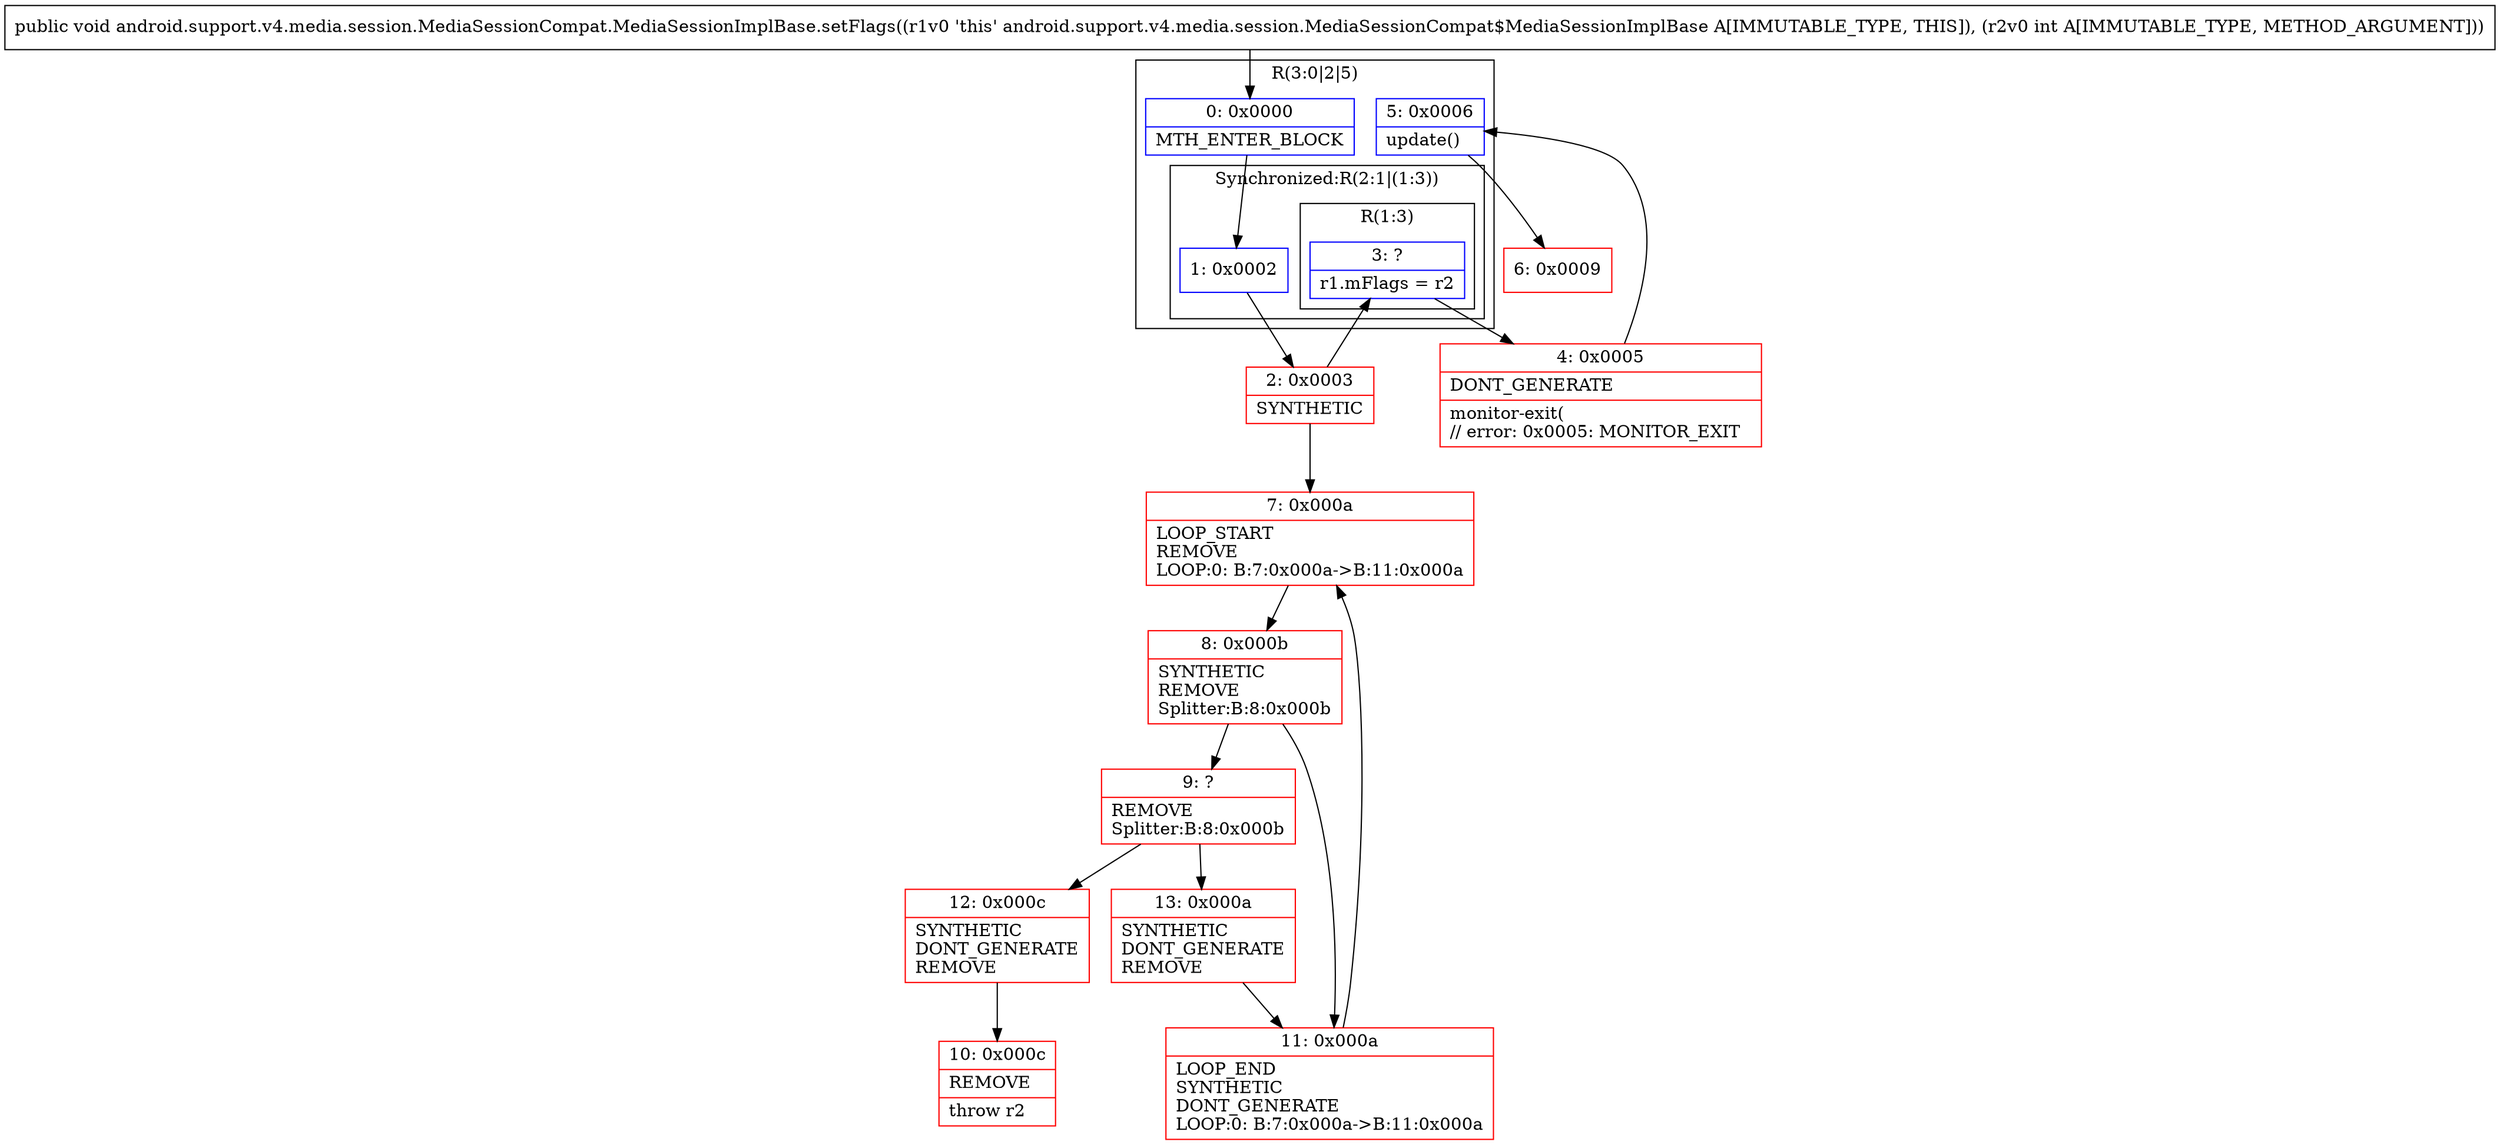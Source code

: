 digraph "CFG forandroid.support.v4.media.session.MediaSessionCompat.MediaSessionImplBase.setFlags(I)V" {
subgraph cluster_Region_417669892 {
label = "R(3:0|2|5)";
node [shape=record,color=blue];
Node_0 [shape=record,label="{0\:\ 0x0000|MTH_ENTER_BLOCK\l}"];
subgraph cluster_SynchronizedRegion_2077527332 {
label = "Synchronized:R(2:1|(1:3))";
node [shape=record,color=blue];
Node_1 [shape=record,label="{1\:\ 0x0002}"];
subgraph cluster_Region_1067384321 {
label = "R(1:3)";
node [shape=record,color=blue];
Node_3 [shape=record,label="{3\:\ ?|r1.mFlags = r2\l}"];
}
}
Node_5 [shape=record,label="{5\:\ 0x0006|update()\l}"];
}
Node_2 [shape=record,color=red,label="{2\:\ 0x0003|SYNTHETIC\l}"];
Node_4 [shape=record,color=red,label="{4\:\ 0x0005|DONT_GENERATE\l|monitor\-exit(\l\/\/ error: 0x0005: MONITOR_EXIT  \l}"];
Node_6 [shape=record,color=red,label="{6\:\ 0x0009}"];
Node_7 [shape=record,color=red,label="{7\:\ 0x000a|LOOP_START\lREMOVE\lLOOP:0: B:7:0x000a\-\>B:11:0x000a\l}"];
Node_8 [shape=record,color=red,label="{8\:\ 0x000b|SYNTHETIC\lREMOVE\lSplitter:B:8:0x000b\l}"];
Node_9 [shape=record,color=red,label="{9\:\ ?|REMOVE\lSplitter:B:8:0x000b\l}"];
Node_10 [shape=record,color=red,label="{10\:\ 0x000c|REMOVE\l|throw r2\l}"];
Node_11 [shape=record,color=red,label="{11\:\ 0x000a|LOOP_END\lSYNTHETIC\lDONT_GENERATE\lLOOP:0: B:7:0x000a\-\>B:11:0x000a\l}"];
Node_12 [shape=record,color=red,label="{12\:\ 0x000c|SYNTHETIC\lDONT_GENERATE\lREMOVE\l}"];
Node_13 [shape=record,color=red,label="{13\:\ 0x000a|SYNTHETIC\lDONT_GENERATE\lREMOVE\l}"];
MethodNode[shape=record,label="{public void android.support.v4.media.session.MediaSessionCompat.MediaSessionImplBase.setFlags((r1v0 'this' android.support.v4.media.session.MediaSessionCompat$MediaSessionImplBase A[IMMUTABLE_TYPE, THIS]), (r2v0 int A[IMMUTABLE_TYPE, METHOD_ARGUMENT])) }"];
MethodNode -> Node_0;
Node_0 -> Node_1;
Node_1 -> Node_2;
Node_3 -> Node_4;
Node_5 -> Node_6;
Node_2 -> Node_3;
Node_2 -> Node_7;
Node_4 -> Node_5;
Node_7 -> Node_8;
Node_8 -> Node_9;
Node_8 -> Node_11;
Node_9 -> Node_12;
Node_9 -> Node_13;
Node_11 -> Node_7;
Node_12 -> Node_10;
Node_13 -> Node_11;
}

